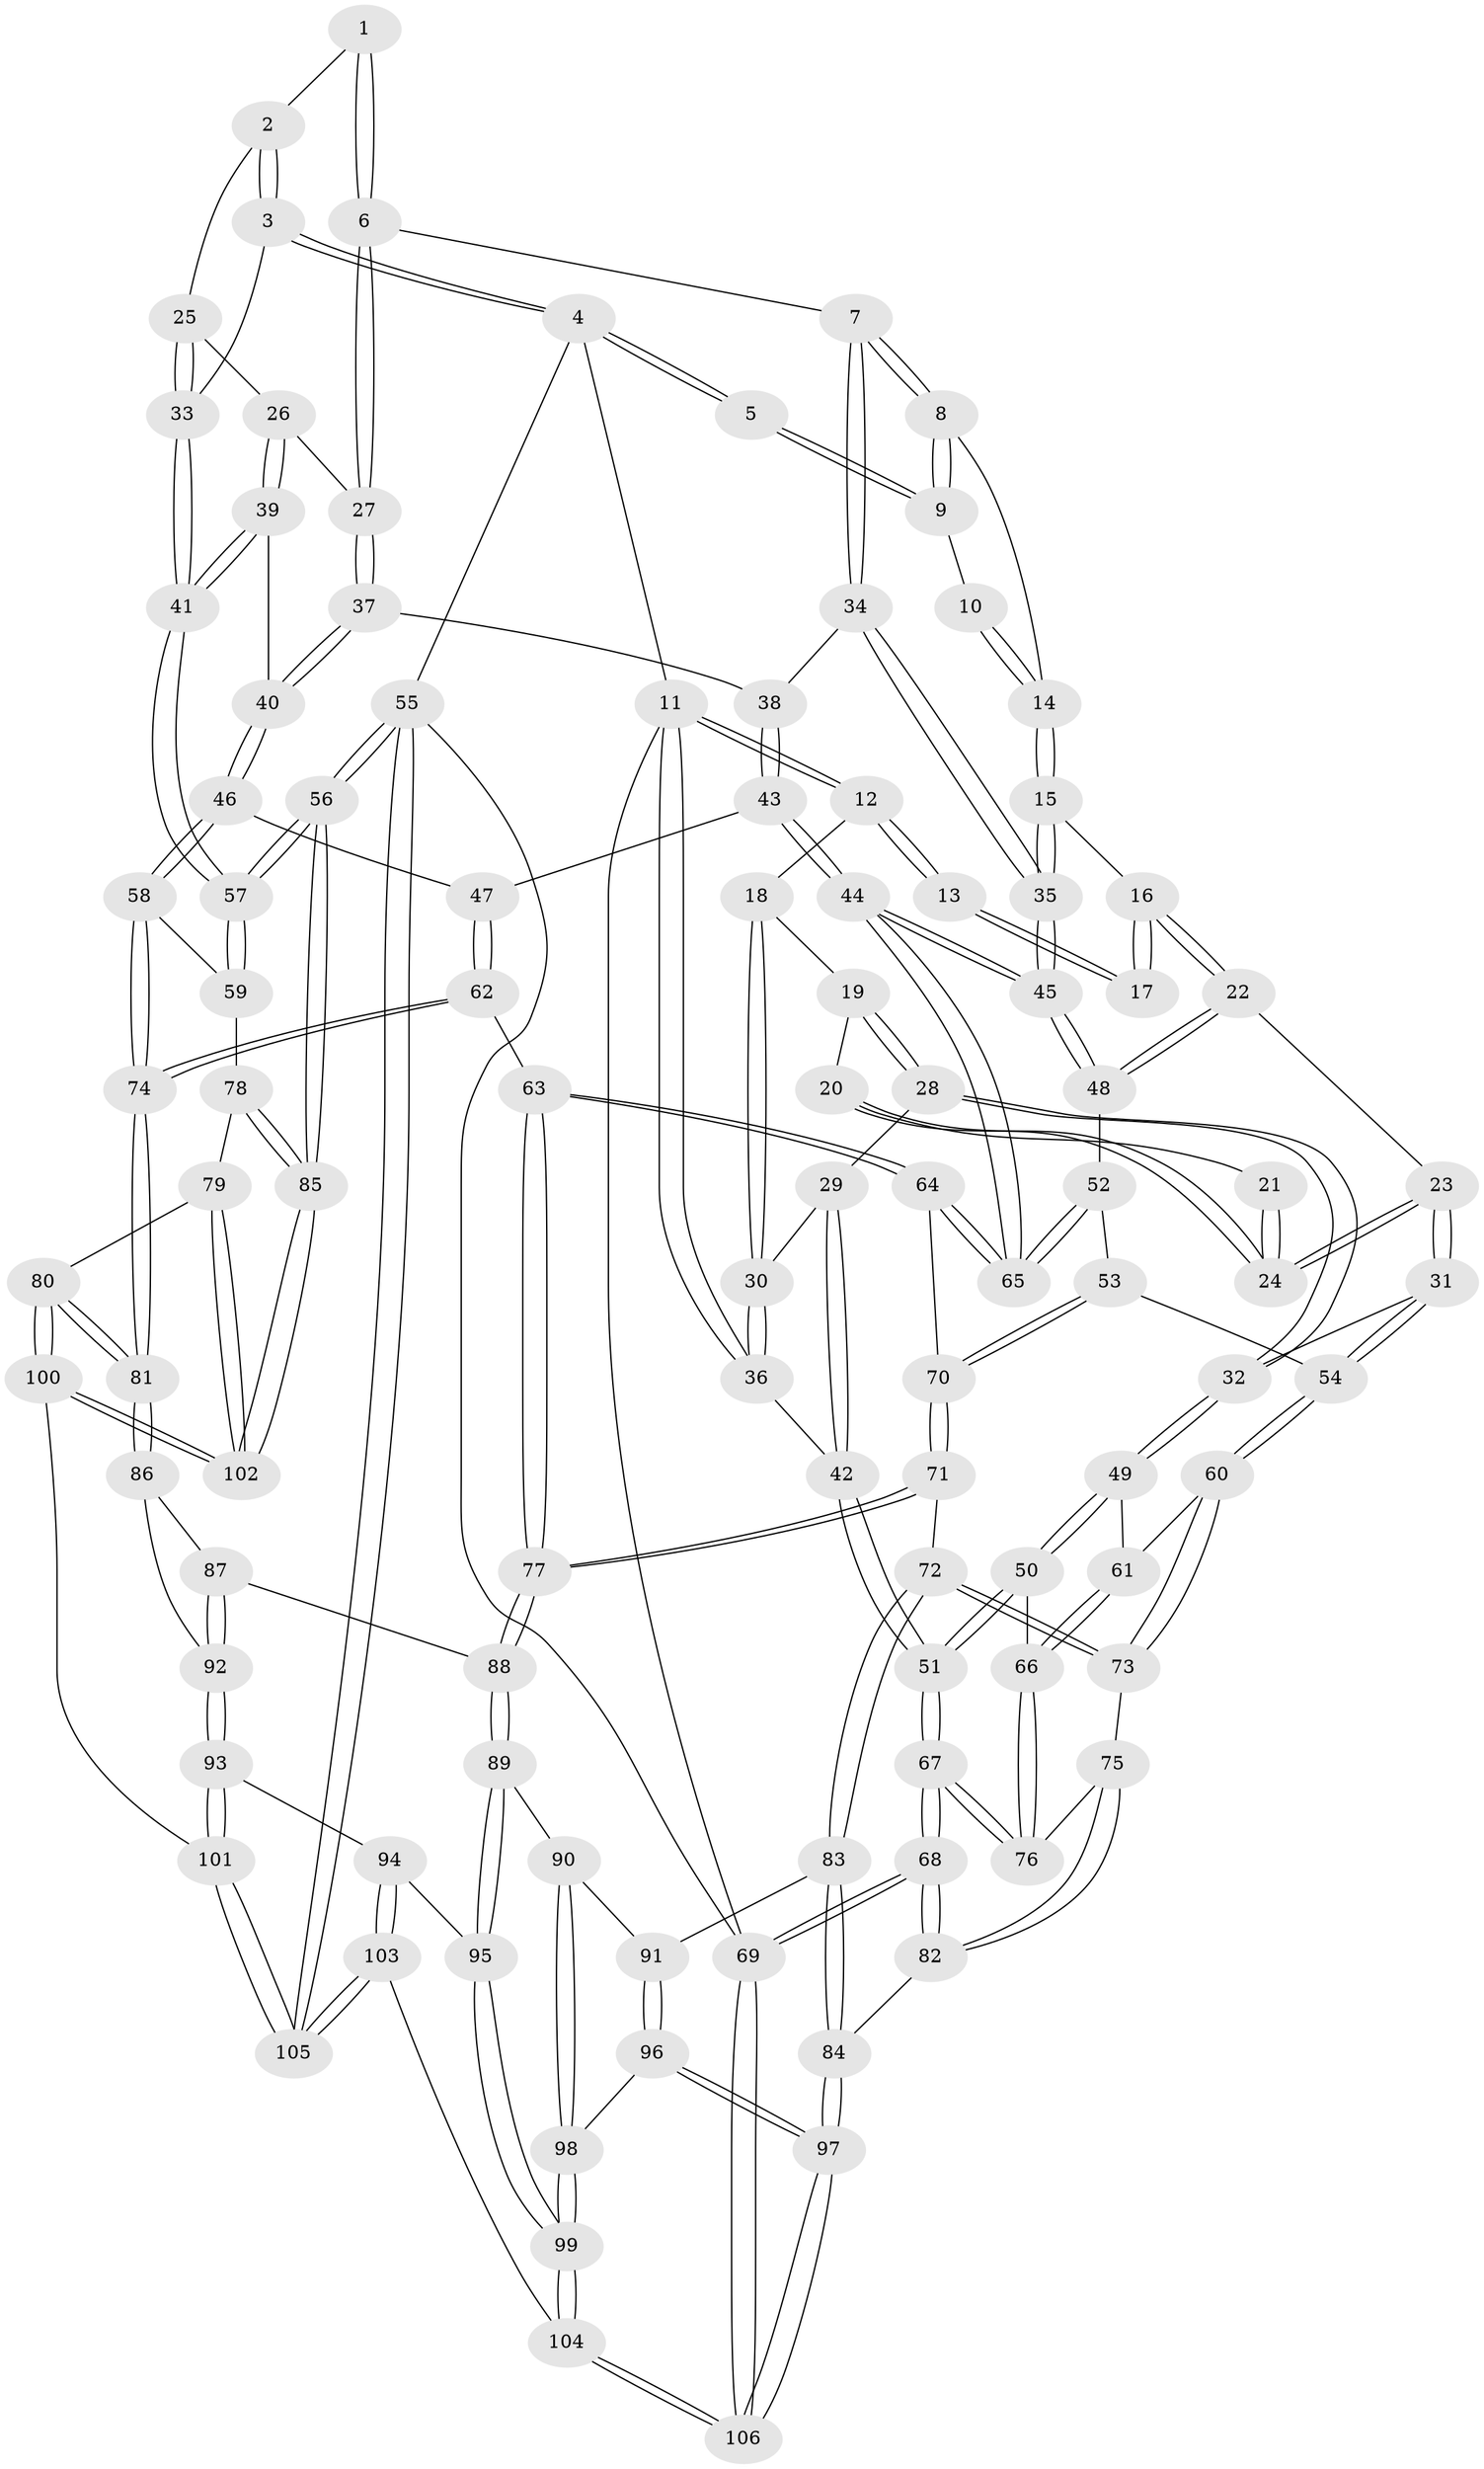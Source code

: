 // Generated by graph-tools (version 1.1) at 2025/11/02/27/25 16:11:54]
// undirected, 106 vertices, 262 edges
graph export_dot {
graph [start="1"]
  node [color=gray90,style=filled];
  1 [pos="+0.8929468822640854+0.06293148952761657"];
  2 [pos="+0.9359781439186938+0.10179348488377375"];
  3 [pos="+1+0"];
  4 [pos="+1+0"];
  5 [pos="+0.8009883922585934+0"];
  6 [pos="+0.8197993592987065+0.1754371656454428"];
  7 [pos="+0.743349095316915+0.14196395213216778"];
  8 [pos="+0.7078328617273413+0.014710690346625173"];
  9 [pos="+0.6810487479859083+0"];
  10 [pos="+0.5117728201880157+0"];
  11 [pos="+0+0"];
  12 [pos="+0+0"];
  13 [pos="+0.4861567761908061+0"];
  14 [pos="+0.5639331713958735+0.18387761075366052"];
  15 [pos="+0.548833402938889+0.2740645449990423"];
  16 [pos="+0.4332864076295833+0.2591916044536949"];
  17 [pos="+0.4498631221656862+0"];
  18 [pos="+0.13742132318970557+0.06956869317990216"];
  19 [pos="+0.18996758248401038+0.10323485733237293"];
  20 [pos="+0.2092806708231614+0.11013005275284711"];
  21 [pos="+0.334210575731235+0.0427738489797254"];
  22 [pos="+0.3520225942037195+0.29324527716502424"];
  23 [pos="+0.3401603517421322+0.29287973794813643"];
  24 [pos="+0.33977465013911845+0.2921259663376159"];
  25 [pos="+0.9182020517287013+0.16437579694170545"];
  26 [pos="+0.8831222215757419+0.22920339030607406"];
  27 [pos="+0.8826732262714213+0.22915046869641573"];
  28 [pos="+0.13467163169628604+0.32032191592301484"];
  29 [pos="+0.10171790663611079+0.2985901741944013"];
  30 [pos="+0.0818615467208493+0.22756681404428386"];
  31 [pos="+0.2184378987585573+0.3702475594885837"];
  32 [pos="+0.18986407627402302+0.37475578006431487"];
  33 [pos="+1+0"];
  34 [pos="+0.6965956654236685+0.20327616021092645"];
  35 [pos="+0.5587287168147651+0.27948399826587855"];
  36 [pos="+0+0"];
  37 [pos="+0.7922706750563547+0.3281647789499704"];
  38 [pos="+0.7756072301592414+0.3374205230065799"];
  39 [pos="+0.8975133920726281+0.2376916152443202"];
  40 [pos="+0.9517679268272814+0.42063467260548776"];
  41 [pos="+1+0.21629420123294452"];
  42 [pos="+0+0.3217547148058366"];
  43 [pos="+0.7141213172584737+0.42893367262853255"];
  44 [pos="+0.6539722025168085+0.45901903383543086"];
  45 [pos="+0.6406289298407597+0.4418127931570295"];
  46 [pos="+0.9774109773085818+0.4681989411291406"];
  47 [pos="+0.9064195718432217+0.46352340028934613"];
  48 [pos="+0.41669294655655464+0.4373652424364429"];
  49 [pos="+0.16337148141781538+0.41065024475246115"];
  50 [pos="+0.0043383467696597585+0.5179972069437507"];
  51 [pos="+0+0.5012181872475285"];
  52 [pos="+0.4150974206862514+0.5030289249909253"];
  53 [pos="+0.3995850455987674+0.5347903120944638"];
  54 [pos="+0.3076401423572015+0.521392765486342"];
  55 [pos="+1+1"];
  56 [pos="+1+1"];
  57 [pos="+1+0.533096458526533"];
  58 [pos="+1+0.5202955629160241"];
  59 [pos="+1+0.535719274883826"];
  60 [pos="+0.2516013007661355+0.6207036136966632"];
  61 [pos="+0.18558045301850287+0.5144602035260678"];
  62 [pos="+0.6686004445214453+0.6412401542415729"];
  63 [pos="+0.6613223071610523+0.6331608790427558"];
  64 [pos="+0.6542059838692893+0.5980423841626804"];
  65 [pos="+0.6492713367631681+0.4937543965310848"];
  66 [pos="+0.11249994154438589+0.6580968731342949"];
  67 [pos="+0+0.8746283014497832"];
  68 [pos="+0+0.937395832574491"];
  69 [pos="+0+1"];
  70 [pos="+0.4020533866241104+0.5414774772161224"];
  71 [pos="+0.4030322867225758+0.7049268212971934"];
  72 [pos="+0.24788881629881637+0.6939208177250616"];
  73 [pos="+0.2441498238209096+0.6917691205985956"];
  74 [pos="+0.6722003290250718+0.6457417392289216"];
  75 [pos="+0.15688087720771107+0.698487682190254"];
  76 [pos="+0.12256619798348443+0.6772486555600946"];
  77 [pos="+0.4079635419140749+0.7082649711783959"];
  78 [pos="+0.9025126616666385+0.7344101834578207"];
  79 [pos="+0.795098000208931+0.7871316925418623"];
  80 [pos="+0.7418509044841748+0.7941035312704793"];
  81 [pos="+0.7203973092692217+0.7669842049664086"];
  82 [pos="+0.09799727585725702+0.8822728174441434"];
  83 [pos="+0.25673978499109634+0.804858652412521"];
  84 [pos="+0.12797224334992005+0.9027098847223587"];
  85 [pos="+1+1"];
  86 [pos="+0.5831957214177707+0.8157455473562853"];
  87 [pos="+0.4719328160651643+0.7994324974235402"];
  88 [pos="+0.4184022781218286+0.7696917124685171"];
  89 [pos="+0.4036570323908103+0.8220542591855685"];
  90 [pos="+0.3332793522345746+0.8486313769674764"];
  91 [pos="+0.27560596992720976+0.8443518227011337"];
  92 [pos="+0.5203347376022217+0.8816704847985017"];
  93 [pos="+0.5200263042306511+0.8828212333160615"];
  94 [pos="+0.4863714487159954+0.9050003603844313"];
  95 [pos="+0.41516854995897895+0.8796016796164763"];
  96 [pos="+0.2524167532160464+0.9253124183327334"];
  97 [pos="+0.1943401574276358+0.9717409635307378"];
  98 [pos="+0.32376446486873534+0.9247671288868101"];
  99 [pos="+0.38243773842997986+0.9480791799890051"];
  100 [pos="+0.7332277327648076+0.8979606521752391"];
  101 [pos="+0.6963497733767129+1"];
  102 [pos="+1+1"];
  103 [pos="+0.5321415939834939+1"];
  104 [pos="+0.43913724065246634+1"];
  105 [pos="+0.6723773683660319+1"];
  106 [pos="+0.23500118041641055+1"];
  1 -- 2;
  1 -- 6;
  1 -- 6;
  2 -- 3;
  2 -- 3;
  2 -- 25;
  3 -- 4;
  3 -- 4;
  3 -- 33;
  4 -- 5;
  4 -- 5;
  4 -- 11;
  4 -- 55;
  5 -- 9;
  5 -- 9;
  6 -- 7;
  6 -- 27;
  6 -- 27;
  7 -- 8;
  7 -- 8;
  7 -- 34;
  7 -- 34;
  8 -- 9;
  8 -- 9;
  8 -- 14;
  9 -- 10;
  10 -- 14;
  10 -- 14;
  11 -- 12;
  11 -- 12;
  11 -- 36;
  11 -- 36;
  11 -- 69;
  12 -- 13;
  12 -- 13;
  12 -- 18;
  13 -- 17;
  13 -- 17;
  14 -- 15;
  14 -- 15;
  15 -- 16;
  15 -- 35;
  15 -- 35;
  16 -- 17;
  16 -- 17;
  16 -- 22;
  16 -- 22;
  18 -- 19;
  18 -- 30;
  18 -- 30;
  19 -- 20;
  19 -- 28;
  19 -- 28;
  20 -- 21;
  20 -- 24;
  20 -- 24;
  21 -- 24;
  21 -- 24;
  22 -- 23;
  22 -- 48;
  22 -- 48;
  23 -- 24;
  23 -- 24;
  23 -- 31;
  23 -- 31;
  25 -- 26;
  25 -- 33;
  25 -- 33;
  26 -- 27;
  26 -- 39;
  26 -- 39;
  27 -- 37;
  27 -- 37;
  28 -- 29;
  28 -- 32;
  28 -- 32;
  29 -- 30;
  29 -- 42;
  29 -- 42;
  30 -- 36;
  30 -- 36;
  31 -- 32;
  31 -- 54;
  31 -- 54;
  32 -- 49;
  32 -- 49;
  33 -- 41;
  33 -- 41;
  34 -- 35;
  34 -- 35;
  34 -- 38;
  35 -- 45;
  35 -- 45;
  36 -- 42;
  37 -- 38;
  37 -- 40;
  37 -- 40;
  38 -- 43;
  38 -- 43;
  39 -- 40;
  39 -- 41;
  39 -- 41;
  40 -- 46;
  40 -- 46;
  41 -- 57;
  41 -- 57;
  42 -- 51;
  42 -- 51;
  43 -- 44;
  43 -- 44;
  43 -- 47;
  44 -- 45;
  44 -- 45;
  44 -- 65;
  44 -- 65;
  45 -- 48;
  45 -- 48;
  46 -- 47;
  46 -- 58;
  46 -- 58;
  47 -- 62;
  47 -- 62;
  48 -- 52;
  49 -- 50;
  49 -- 50;
  49 -- 61;
  50 -- 51;
  50 -- 51;
  50 -- 66;
  51 -- 67;
  51 -- 67;
  52 -- 53;
  52 -- 65;
  52 -- 65;
  53 -- 54;
  53 -- 70;
  53 -- 70;
  54 -- 60;
  54 -- 60;
  55 -- 56;
  55 -- 56;
  55 -- 105;
  55 -- 105;
  55 -- 69;
  56 -- 57;
  56 -- 57;
  56 -- 85;
  56 -- 85;
  57 -- 59;
  57 -- 59;
  58 -- 59;
  58 -- 74;
  58 -- 74;
  59 -- 78;
  60 -- 61;
  60 -- 73;
  60 -- 73;
  61 -- 66;
  61 -- 66;
  62 -- 63;
  62 -- 74;
  62 -- 74;
  63 -- 64;
  63 -- 64;
  63 -- 77;
  63 -- 77;
  64 -- 65;
  64 -- 65;
  64 -- 70;
  66 -- 76;
  66 -- 76;
  67 -- 68;
  67 -- 68;
  67 -- 76;
  67 -- 76;
  68 -- 69;
  68 -- 69;
  68 -- 82;
  68 -- 82;
  69 -- 106;
  69 -- 106;
  70 -- 71;
  70 -- 71;
  71 -- 72;
  71 -- 77;
  71 -- 77;
  72 -- 73;
  72 -- 73;
  72 -- 83;
  72 -- 83;
  73 -- 75;
  74 -- 81;
  74 -- 81;
  75 -- 76;
  75 -- 82;
  75 -- 82;
  77 -- 88;
  77 -- 88;
  78 -- 79;
  78 -- 85;
  78 -- 85;
  79 -- 80;
  79 -- 102;
  79 -- 102;
  80 -- 81;
  80 -- 81;
  80 -- 100;
  80 -- 100;
  81 -- 86;
  81 -- 86;
  82 -- 84;
  83 -- 84;
  83 -- 84;
  83 -- 91;
  84 -- 97;
  84 -- 97;
  85 -- 102;
  85 -- 102;
  86 -- 87;
  86 -- 92;
  87 -- 88;
  87 -- 92;
  87 -- 92;
  88 -- 89;
  88 -- 89;
  89 -- 90;
  89 -- 95;
  89 -- 95;
  90 -- 91;
  90 -- 98;
  90 -- 98;
  91 -- 96;
  91 -- 96;
  92 -- 93;
  92 -- 93;
  93 -- 94;
  93 -- 101;
  93 -- 101;
  94 -- 95;
  94 -- 103;
  94 -- 103;
  95 -- 99;
  95 -- 99;
  96 -- 97;
  96 -- 97;
  96 -- 98;
  97 -- 106;
  97 -- 106;
  98 -- 99;
  98 -- 99;
  99 -- 104;
  99 -- 104;
  100 -- 101;
  100 -- 102;
  100 -- 102;
  101 -- 105;
  101 -- 105;
  103 -- 104;
  103 -- 105;
  103 -- 105;
  104 -- 106;
  104 -- 106;
}
